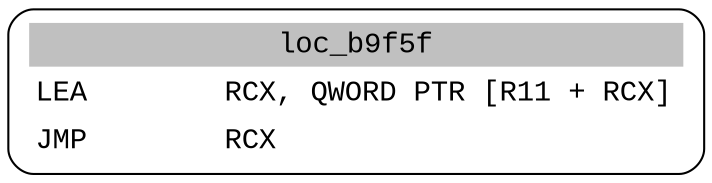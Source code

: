 digraph asm_graph {
1941 [
shape="Mrecord" fontname="Courier New"label =<<table border="0" cellborder="0" cellpadding="3"><tr><td align="center" colspan="2" bgcolor="grey">loc_b9f5f</td></tr><tr><td align="left">LEA        RCX, QWORD PTR [R11 + RCX]</td></tr><tr><td align="left">JMP        RCX</td></tr></table>> ];
}